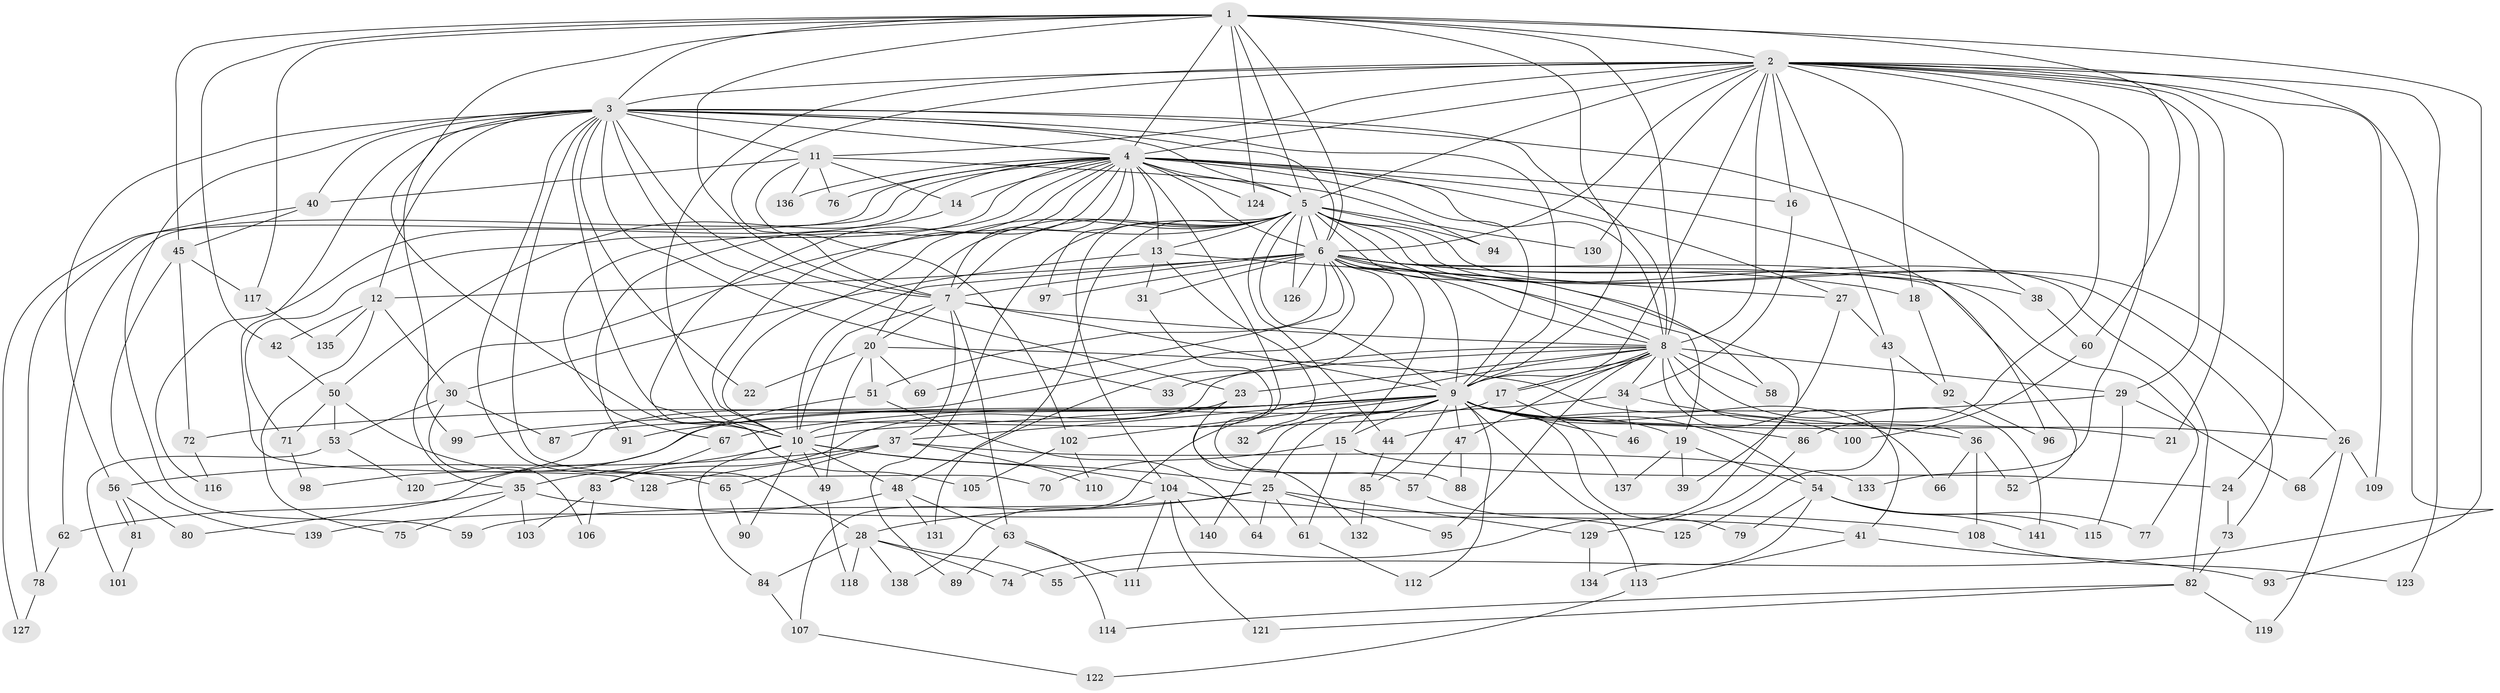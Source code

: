 // coarse degree distribution, {16: 0.017857142857142856, 26: 0.03571428571428571, 35: 0.017857142857142856, 10: 0.017857142857142856, 3: 0.17857142857142858, 4: 0.08928571428571429, 7: 0.017857142857142856, 6: 0.07142857142857142, 2: 0.4107142857142857, 5: 0.14285714285714285}
// Generated by graph-tools (version 1.1) at 2025/17/03/04/25 18:17:39]
// undirected, 141 vertices, 307 edges
graph export_dot {
graph [start="1"]
  node [color=gray90,style=filled];
  1;
  2;
  3;
  4;
  5;
  6;
  7;
  8;
  9;
  10;
  11;
  12;
  13;
  14;
  15;
  16;
  17;
  18;
  19;
  20;
  21;
  22;
  23;
  24;
  25;
  26;
  27;
  28;
  29;
  30;
  31;
  32;
  33;
  34;
  35;
  36;
  37;
  38;
  39;
  40;
  41;
  42;
  43;
  44;
  45;
  46;
  47;
  48;
  49;
  50;
  51;
  52;
  53;
  54;
  55;
  56;
  57;
  58;
  59;
  60;
  61;
  62;
  63;
  64;
  65;
  66;
  67;
  68;
  69;
  70;
  71;
  72;
  73;
  74;
  75;
  76;
  77;
  78;
  79;
  80;
  81;
  82;
  83;
  84;
  85;
  86;
  87;
  88;
  89;
  90;
  91;
  92;
  93;
  94;
  95;
  96;
  97;
  98;
  99;
  100;
  101;
  102;
  103;
  104;
  105;
  106;
  107;
  108;
  109;
  110;
  111;
  112;
  113;
  114;
  115;
  116;
  117;
  118;
  119;
  120;
  121;
  122;
  123;
  124;
  125;
  126;
  127;
  128;
  129;
  130;
  131;
  132;
  133;
  134;
  135;
  136;
  137;
  138;
  139;
  140;
  141;
  1 -- 2;
  1 -- 3;
  1 -- 4;
  1 -- 5;
  1 -- 6;
  1 -- 7;
  1 -- 8;
  1 -- 9;
  1 -- 10;
  1 -- 42;
  1 -- 45;
  1 -- 60;
  1 -- 93;
  1 -- 117;
  1 -- 124;
  2 -- 3;
  2 -- 4;
  2 -- 5;
  2 -- 6;
  2 -- 7;
  2 -- 8;
  2 -- 9;
  2 -- 10;
  2 -- 11;
  2 -- 16;
  2 -- 18;
  2 -- 21;
  2 -- 24;
  2 -- 29;
  2 -- 43;
  2 -- 55;
  2 -- 86;
  2 -- 109;
  2 -- 123;
  2 -- 130;
  2 -- 133;
  3 -- 4;
  3 -- 5;
  3 -- 6;
  3 -- 7;
  3 -- 8;
  3 -- 9;
  3 -- 10;
  3 -- 11;
  3 -- 12;
  3 -- 22;
  3 -- 23;
  3 -- 28;
  3 -- 33;
  3 -- 38;
  3 -- 40;
  3 -- 56;
  3 -- 59;
  3 -- 70;
  3 -- 99;
  3 -- 128;
  4 -- 5;
  4 -- 6;
  4 -- 7;
  4 -- 8;
  4 -- 9;
  4 -- 10;
  4 -- 13;
  4 -- 14;
  4 -- 16;
  4 -- 27;
  4 -- 62;
  4 -- 67;
  4 -- 71;
  4 -- 76;
  4 -- 88;
  4 -- 91;
  4 -- 96;
  4 -- 97;
  4 -- 105;
  4 -- 116;
  4 -- 124;
  4 -- 127;
  4 -- 136;
  5 -- 6;
  5 -- 7;
  5 -- 8;
  5 -- 9;
  5 -- 10;
  5 -- 13;
  5 -- 20;
  5 -- 26;
  5 -- 35;
  5 -- 44;
  5 -- 58;
  5 -- 73;
  5 -- 82;
  5 -- 89;
  5 -- 94;
  5 -- 104;
  5 -- 126;
  5 -- 130;
  5 -- 131;
  6 -- 7;
  6 -- 8;
  6 -- 9;
  6 -- 10;
  6 -- 12;
  6 -- 15;
  6 -- 18;
  6 -- 19;
  6 -- 31;
  6 -- 38;
  6 -- 48;
  6 -- 51;
  6 -- 52;
  6 -- 69;
  6 -- 74;
  6 -- 77;
  6 -- 97;
  6 -- 120;
  6 -- 126;
  7 -- 8;
  7 -- 9;
  7 -- 10;
  7 -- 20;
  7 -- 37;
  7 -- 63;
  8 -- 9;
  8 -- 10;
  8 -- 17;
  8 -- 17;
  8 -- 23;
  8 -- 29;
  8 -- 33;
  8 -- 34;
  8 -- 36;
  8 -- 41;
  8 -- 47;
  8 -- 58;
  8 -- 95;
  8 -- 107;
  8 -- 141;
  9 -- 10;
  9 -- 15;
  9 -- 19;
  9 -- 21;
  9 -- 25;
  9 -- 26;
  9 -- 32;
  9 -- 37;
  9 -- 46;
  9 -- 47;
  9 -- 54;
  9 -- 72;
  9 -- 79;
  9 -- 85;
  9 -- 86;
  9 -- 91;
  9 -- 98;
  9 -- 99;
  9 -- 100;
  9 -- 102;
  9 -- 112;
  9 -- 113;
  9 -- 140;
  10 -- 25;
  10 -- 35;
  10 -- 48;
  10 -- 49;
  10 -- 84;
  10 -- 90;
  10 -- 104;
  11 -- 14;
  11 -- 40;
  11 -- 76;
  11 -- 94;
  11 -- 102;
  11 -- 136;
  12 -- 30;
  12 -- 42;
  12 -- 75;
  12 -- 135;
  13 -- 27;
  13 -- 30;
  13 -- 31;
  13 -- 32;
  14 -- 50;
  15 -- 24;
  15 -- 61;
  15 -- 70;
  16 -- 34;
  17 -- 87;
  17 -- 137;
  18 -- 92;
  19 -- 39;
  19 -- 54;
  19 -- 137;
  20 -- 22;
  20 -- 49;
  20 -- 51;
  20 -- 66;
  20 -- 69;
  23 -- 57;
  23 -- 83;
  24 -- 73;
  25 -- 28;
  25 -- 59;
  25 -- 61;
  25 -- 64;
  25 -- 95;
  25 -- 129;
  26 -- 68;
  26 -- 109;
  26 -- 119;
  27 -- 39;
  27 -- 43;
  28 -- 55;
  28 -- 74;
  28 -- 84;
  28 -- 118;
  28 -- 138;
  29 -- 44;
  29 -- 68;
  29 -- 115;
  30 -- 53;
  30 -- 87;
  30 -- 106;
  31 -- 132;
  34 -- 36;
  34 -- 46;
  34 -- 67;
  35 -- 41;
  35 -- 62;
  35 -- 75;
  35 -- 103;
  36 -- 52;
  36 -- 66;
  36 -- 108;
  37 -- 56;
  37 -- 65;
  37 -- 110;
  37 -- 128;
  37 -- 133;
  38 -- 60;
  40 -- 45;
  40 -- 78;
  41 -- 93;
  41 -- 113;
  42 -- 50;
  43 -- 92;
  43 -- 125;
  44 -- 85;
  45 -- 72;
  45 -- 117;
  45 -- 139;
  47 -- 57;
  47 -- 88;
  48 -- 63;
  48 -- 131;
  48 -- 139;
  49 -- 118;
  50 -- 53;
  50 -- 65;
  50 -- 71;
  51 -- 64;
  51 -- 80;
  53 -- 101;
  53 -- 120;
  54 -- 77;
  54 -- 79;
  54 -- 115;
  54 -- 134;
  54 -- 141;
  56 -- 80;
  56 -- 81;
  56 -- 81;
  57 -- 125;
  60 -- 100;
  61 -- 112;
  62 -- 78;
  63 -- 89;
  63 -- 111;
  63 -- 114;
  65 -- 90;
  67 -- 83;
  71 -- 98;
  72 -- 116;
  73 -- 82;
  78 -- 127;
  81 -- 101;
  82 -- 114;
  82 -- 119;
  82 -- 121;
  83 -- 103;
  83 -- 106;
  84 -- 107;
  85 -- 132;
  86 -- 129;
  92 -- 96;
  102 -- 105;
  102 -- 110;
  104 -- 108;
  104 -- 111;
  104 -- 121;
  104 -- 138;
  104 -- 140;
  107 -- 122;
  108 -- 123;
  113 -- 122;
  117 -- 135;
  129 -- 134;
}
